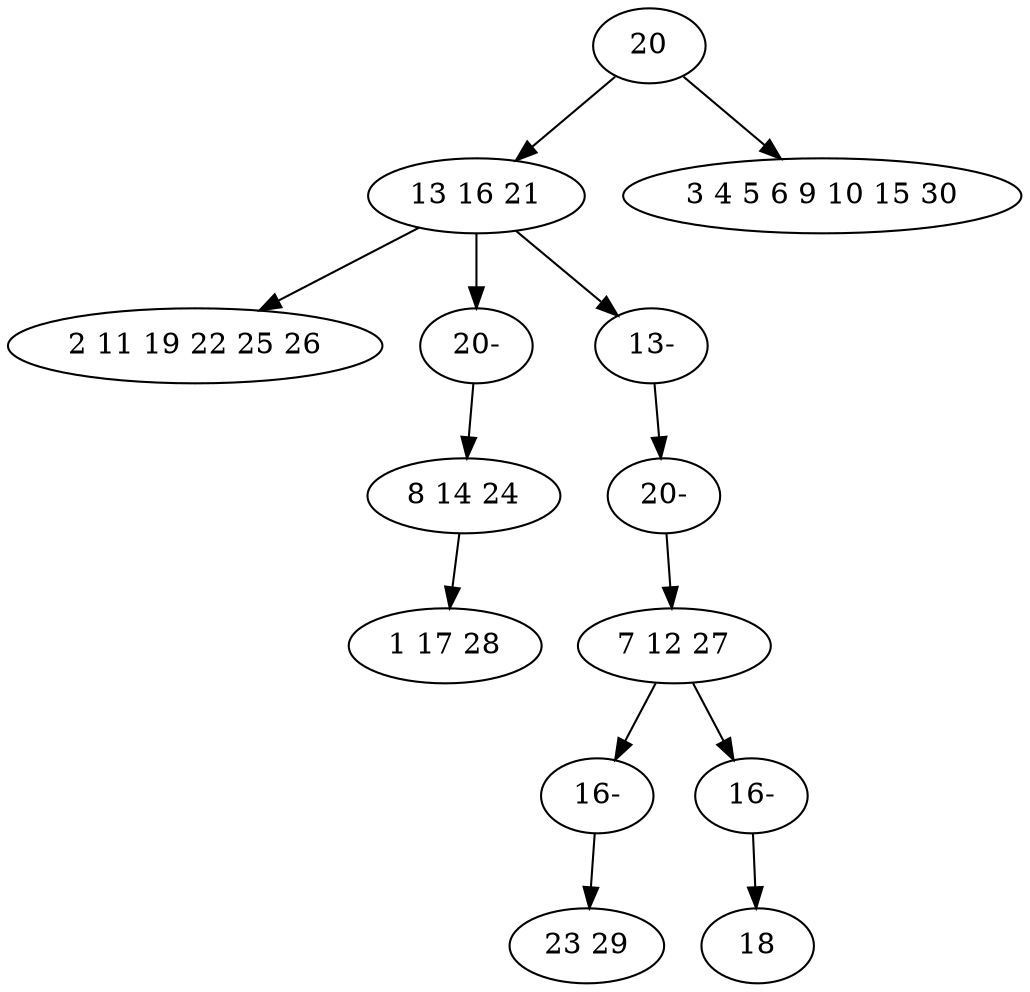 digraph true_tree {
	"0" -> "1"
	"0" -> "2"
	"1" -> "3"
	"1" -> "10"
	"4" -> "5"
	"1" -> "11"
	"6" -> "12"
	"6" -> "9"
	"9" -> "8"
	"10" -> "4"
	"11" -> "13"
	"12" -> "7"
	"13" -> "6"
	"0" [label="20"];
	"1" [label="13 16 21"];
	"2" [label="3 4 5 6 9 10 15 30"];
	"3" [label="2 11 19 22 25 26"];
	"4" [label="8 14 24"];
	"5" [label="1 17 28"];
	"6" [label="7 12 27"];
	"7" [label="23 29"];
	"8" [label="18"];
	"9" [label="16-"];
	"10" [label="20-"];
	"11" [label="13-"];
	"12" [label="16-"];
	"13" [label="20-"];
}

